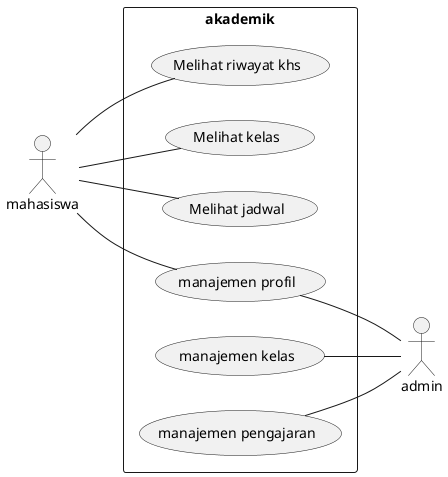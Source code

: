 @startuml
left to right direction
skinparam packageStyle rectangle
actor mahasiswa
actor admin
rectangle akademik {
    mahasiswa -- (Melihat riwayat khs)
    mahasiswa -- (Melihat kelas)
    mahasiswa -- (Melihat jadwal)
    mahasiswa -- (manajemen profil)
    (manajemen profil) -- admin
    (manajemen kelas) -- admin
    (manajemen pengajaran) -- admin
}
@enduml